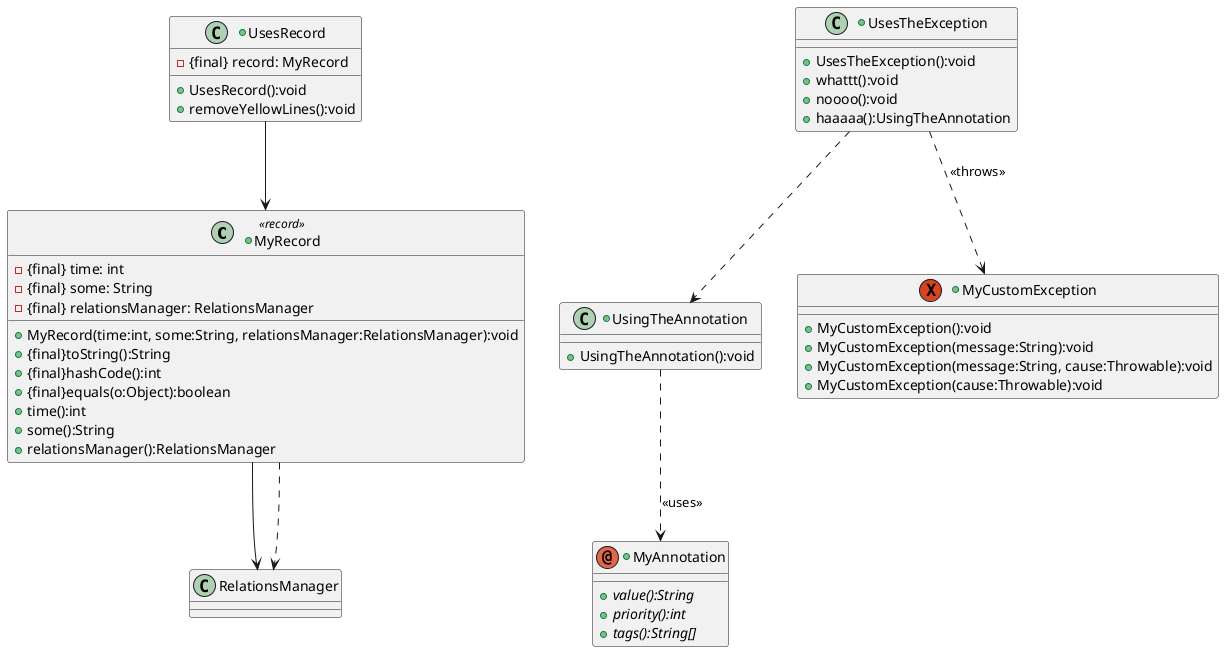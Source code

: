 @startuml
+class MyRecord <<record>>{
	-{final} time: int
	-{final} some: String
	-{final} relationsManager: RelationsManager
	+MyRecord(time:int, some:String, relationsManager:RelationsManager):void
	+{final}toString():String
	+{final}hashCode():int
	+{final}equals(o:Object):boolean
	+time():int
	+some():String
	+relationsManager():RelationsManager
	}

+class UsesTheException{
	+UsesTheException():void
	+whattt():void
	+noooo():void
	+haaaaa():UsingTheAnnotation
	}

+class UsingTheAnnotation{
	+UsingTheAnnotation():void
	}

+exception MyCustomException{
	+MyCustomException():void
	+MyCustomException(message:String):void
	+MyCustomException(message:String, cause:Throwable):void
	+MyCustomException(cause:Throwable):void
	}

+annotation MyAnnotation{
	+{abstract}value():String
	+{abstract}priority():int
	+{abstract}tags():String[]
	}

+class UsesRecord{
	-{final} record: MyRecord
	+UsesRecord():void
	+removeYellowLines():void
	}

UsesRecord-->MyRecord
UsesTheException..>MyCustomException : << throws >>
UsesTheException..>UsingTheAnnotation
MyRecord-->RelationsManager
MyRecord..>RelationsManager
UsingTheAnnotation..>MyAnnotation : << uses >>
@enduml